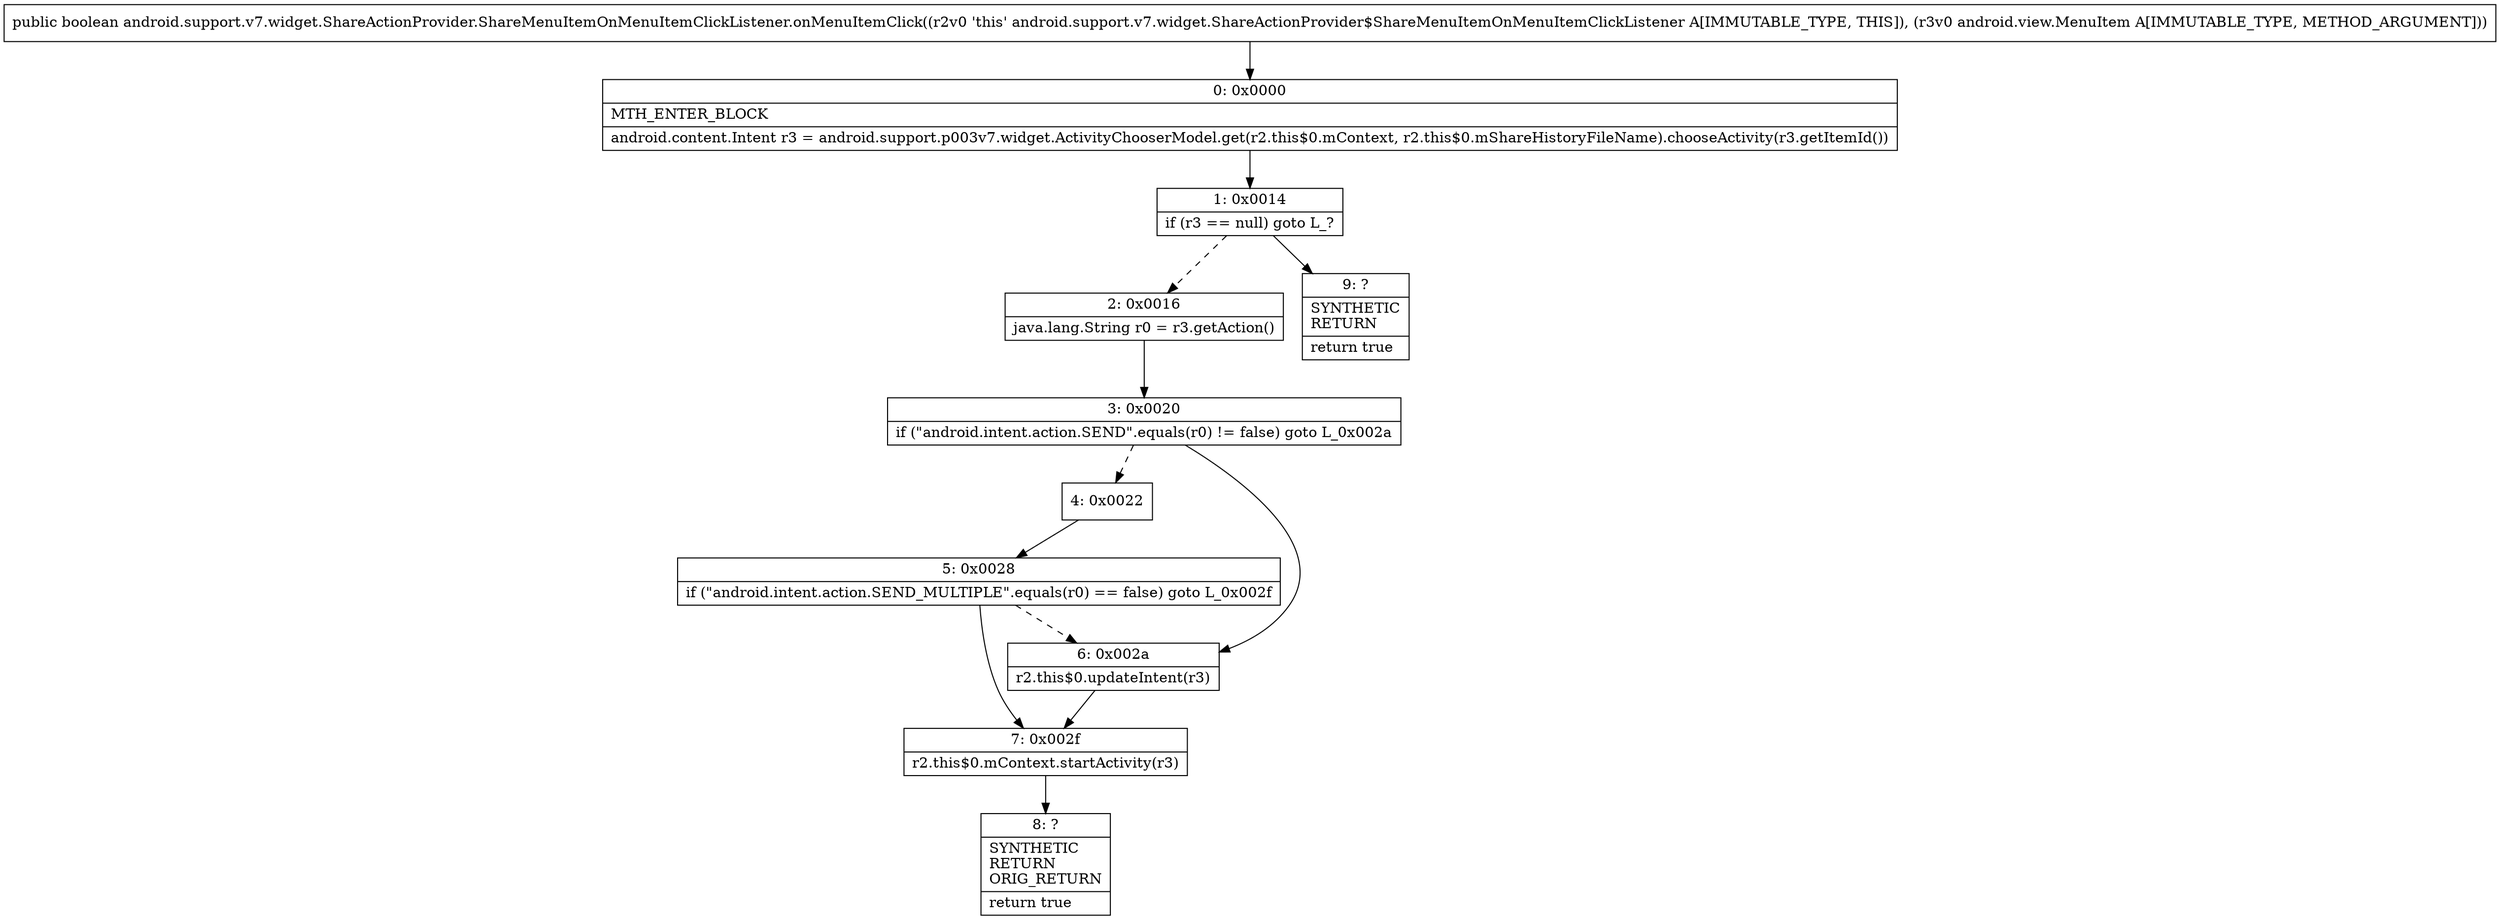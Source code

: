 digraph "CFG forandroid.support.v7.widget.ShareActionProvider.ShareMenuItemOnMenuItemClickListener.onMenuItemClick(Landroid\/view\/MenuItem;)Z" {
Node_0 [shape=record,label="{0\:\ 0x0000|MTH_ENTER_BLOCK\l|android.content.Intent r3 = android.support.p003v7.widget.ActivityChooserModel.get(r2.this$0.mContext, r2.this$0.mShareHistoryFileName).chooseActivity(r3.getItemId())\l}"];
Node_1 [shape=record,label="{1\:\ 0x0014|if (r3 == null) goto L_?\l}"];
Node_2 [shape=record,label="{2\:\ 0x0016|java.lang.String r0 = r3.getAction()\l}"];
Node_3 [shape=record,label="{3\:\ 0x0020|if (\"android.intent.action.SEND\".equals(r0) != false) goto L_0x002a\l}"];
Node_4 [shape=record,label="{4\:\ 0x0022}"];
Node_5 [shape=record,label="{5\:\ 0x0028|if (\"android.intent.action.SEND_MULTIPLE\".equals(r0) == false) goto L_0x002f\l}"];
Node_6 [shape=record,label="{6\:\ 0x002a|r2.this$0.updateIntent(r3)\l}"];
Node_7 [shape=record,label="{7\:\ 0x002f|r2.this$0.mContext.startActivity(r3)\l}"];
Node_8 [shape=record,label="{8\:\ ?|SYNTHETIC\lRETURN\lORIG_RETURN\l|return true\l}"];
Node_9 [shape=record,label="{9\:\ ?|SYNTHETIC\lRETURN\l|return true\l}"];
MethodNode[shape=record,label="{public boolean android.support.v7.widget.ShareActionProvider.ShareMenuItemOnMenuItemClickListener.onMenuItemClick((r2v0 'this' android.support.v7.widget.ShareActionProvider$ShareMenuItemOnMenuItemClickListener A[IMMUTABLE_TYPE, THIS]), (r3v0 android.view.MenuItem A[IMMUTABLE_TYPE, METHOD_ARGUMENT])) }"];
MethodNode -> Node_0;
Node_0 -> Node_1;
Node_1 -> Node_2[style=dashed];
Node_1 -> Node_9;
Node_2 -> Node_3;
Node_3 -> Node_4[style=dashed];
Node_3 -> Node_6;
Node_4 -> Node_5;
Node_5 -> Node_6[style=dashed];
Node_5 -> Node_7;
Node_6 -> Node_7;
Node_7 -> Node_8;
}

